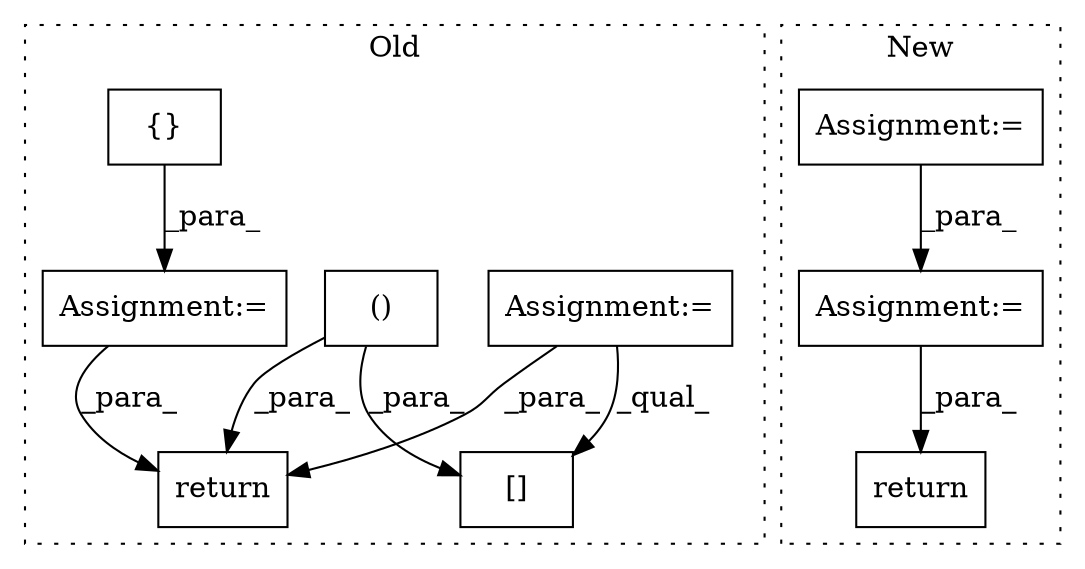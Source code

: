 digraph G {
subgraph cluster0 {
1 [label="{}" a="4" s="7753,7760" l="1,1" shape="box"];
3 [label="return" a="41" s="8057" l="12" shape="box"];
5 [label="Assignment:=" a="7" s="7726" l="1" shape="box"];
6 [label="Assignment:=" a="7" s="7689" l="1" shape="box"];
8 [label="[]" a="2" s="7944,7988" l="14,2" shape="box"];
9 [label="()" a="106" s="7958" l="30" shape="box"];
label = "Old";
style="dotted";
}
subgraph cluster1 {
2 [label="return" a="41" s="7673" l="12" shape="box"];
4 [label="Assignment:=" a="7" s="7629" l="1" shape="box"];
7 [label="Assignment:=" a="7" s="7563" l="1" shape="box"];
label = "New";
style="dotted";
}
1 -> 5 [label="_para_"];
4 -> 2 [label="_para_"];
5 -> 3 [label="_para_"];
6 -> 3 [label="_para_"];
6 -> 8 [label="_qual_"];
7 -> 4 [label="_para_"];
9 -> 3 [label="_para_"];
9 -> 8 [label="_para_"];
}